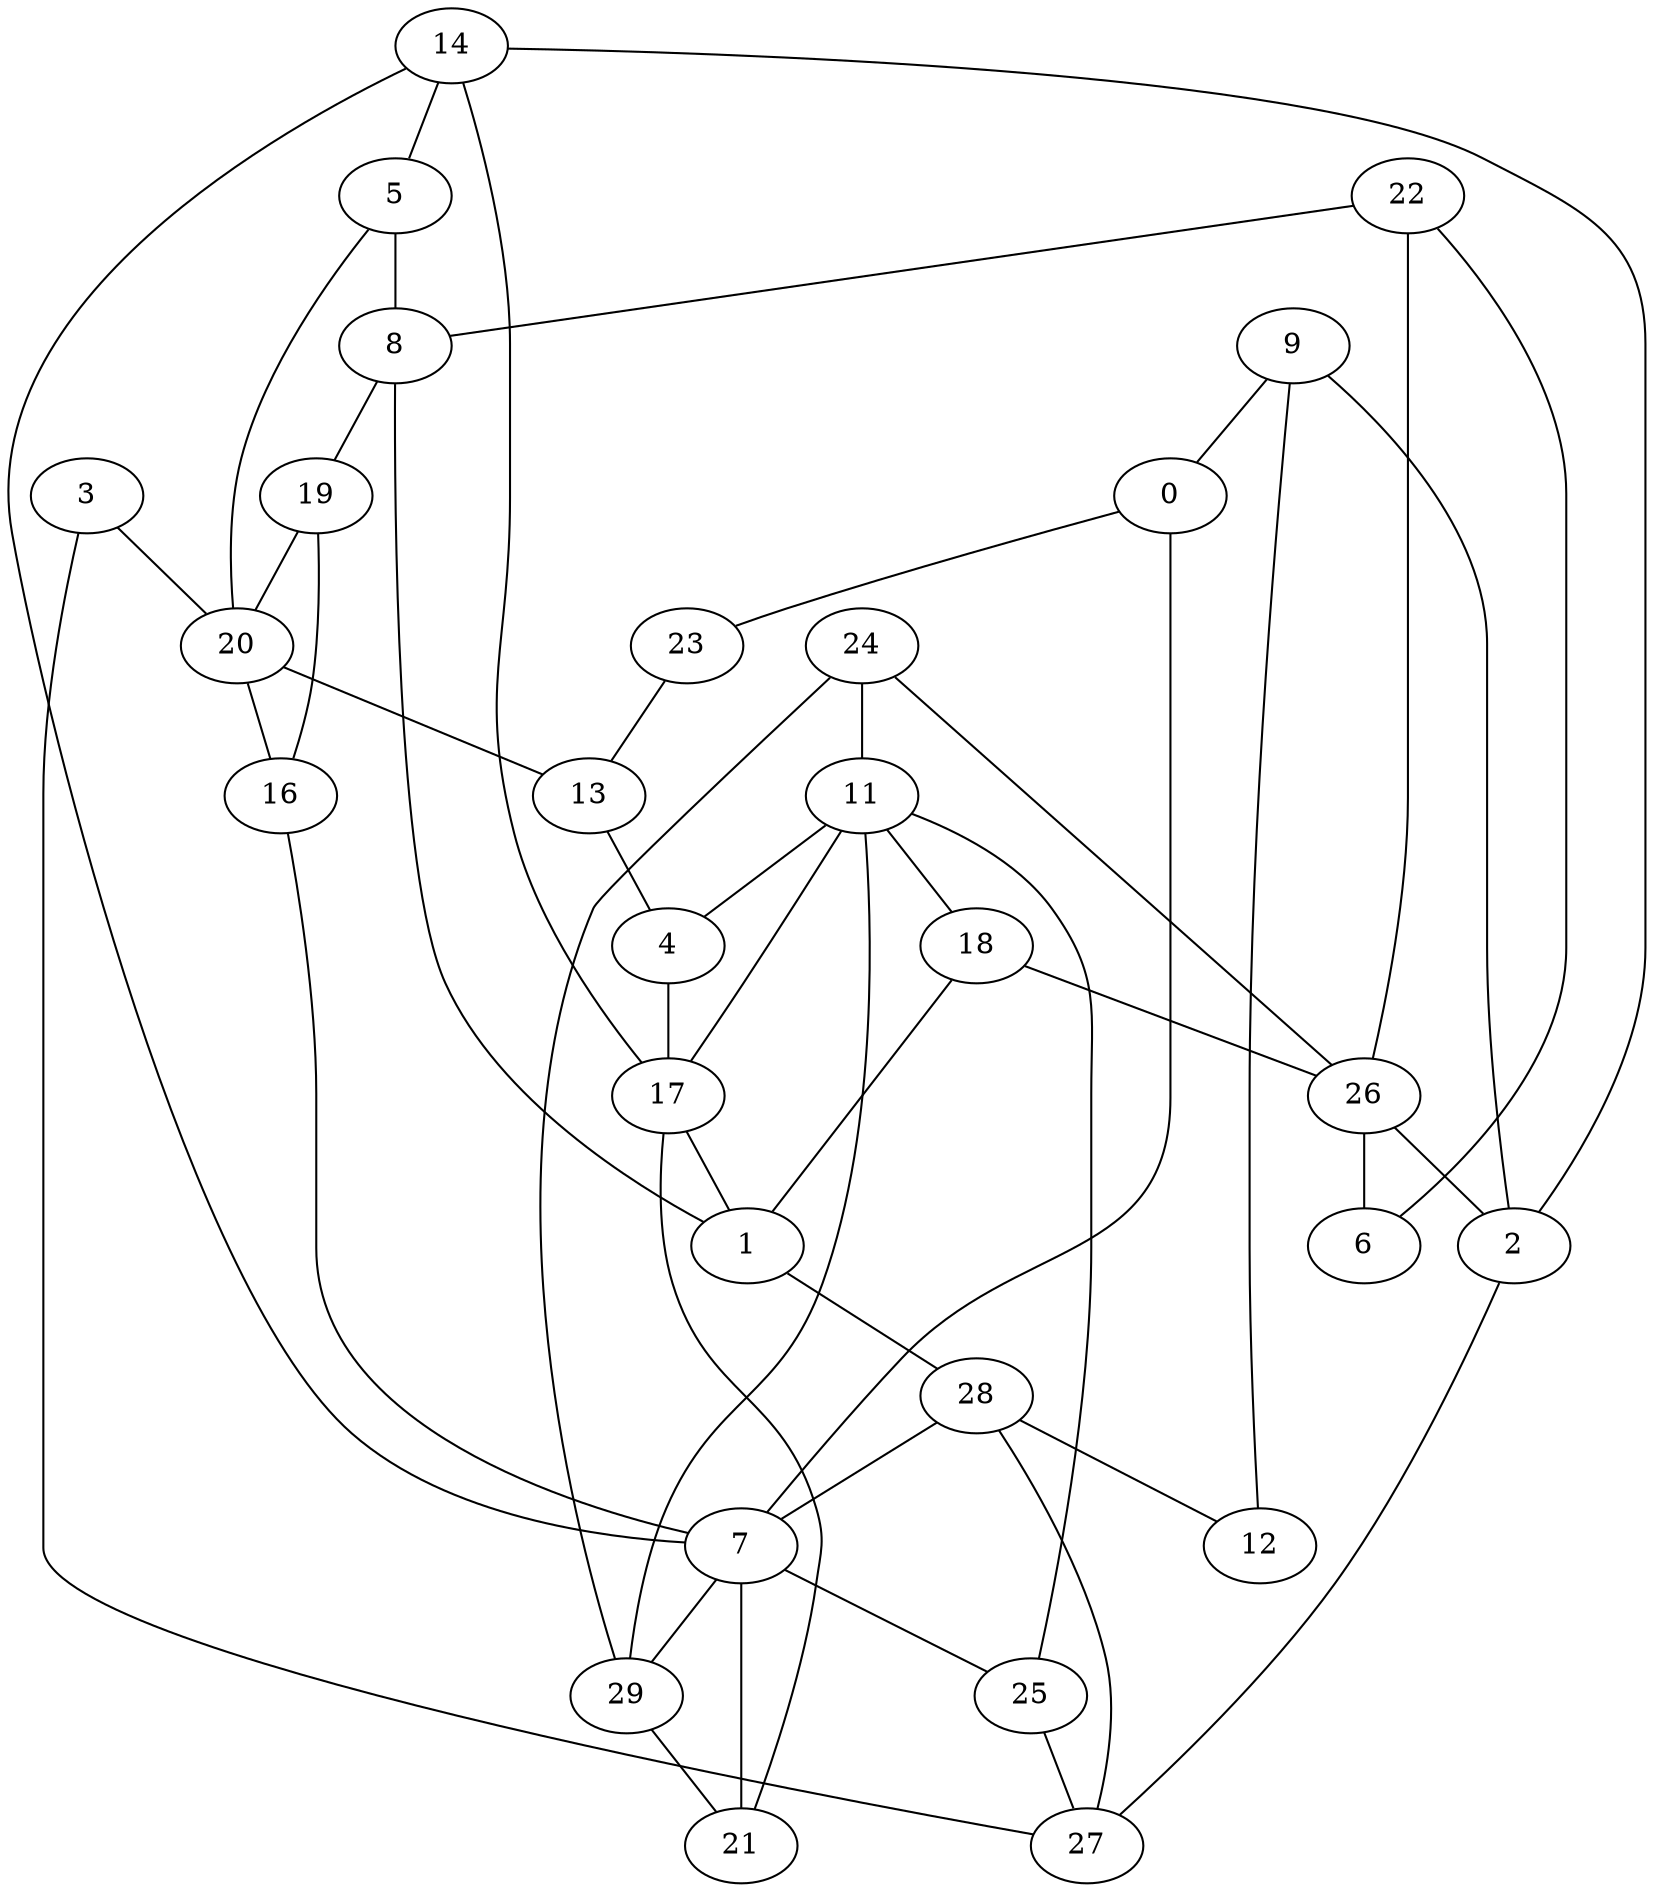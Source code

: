 graph {

11--29   
24--29   
8--1   
23--13   
13--4   
14--5   
22--8   
7--25   
14--2   
1--28   
18--1   
11--25   
8--19   
28--7   
11--18   
22--6   
17--11   
20--13   
3--27   
27--28   
9--2   
4--17   
9--0   
7--21   
29--21   
11--4   
7--29   
3--20   
17--21   
26--6   
5--8   
16--7   
24--26   
2--27   
17--1   
28--12   
14--17   
26--2   
20--5   
14--7   
20--16   
18--26   
0--23   
0--7   
16--19   
22--26   
9--12   
25--27   
19--20   
24--11   
}

